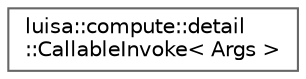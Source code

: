 digraph "类继承关系图"
{
 // LATEX_PDF_SIZE
  bgcolor="transparent";
  edge [fontname=Helvetica,fontsize=10,labelfontname=Helvetica,labelfontsize=10];
  node [fontname=Helvetica,fontsize=10,shape=box,height=0.2,width=0.4];
  rankdir="LR";
  Node0 [id="Node000000",label="luisa::compute::detail\l::CallableInvoke\< Args \>",height=0.2,width=0.4,color="grey40", fillcolor="white", style="filled",URL="$classluisa_1_1compute_1_1detail_1_1_callable_invoke.html",tooltip="Callable invoke"];
}
